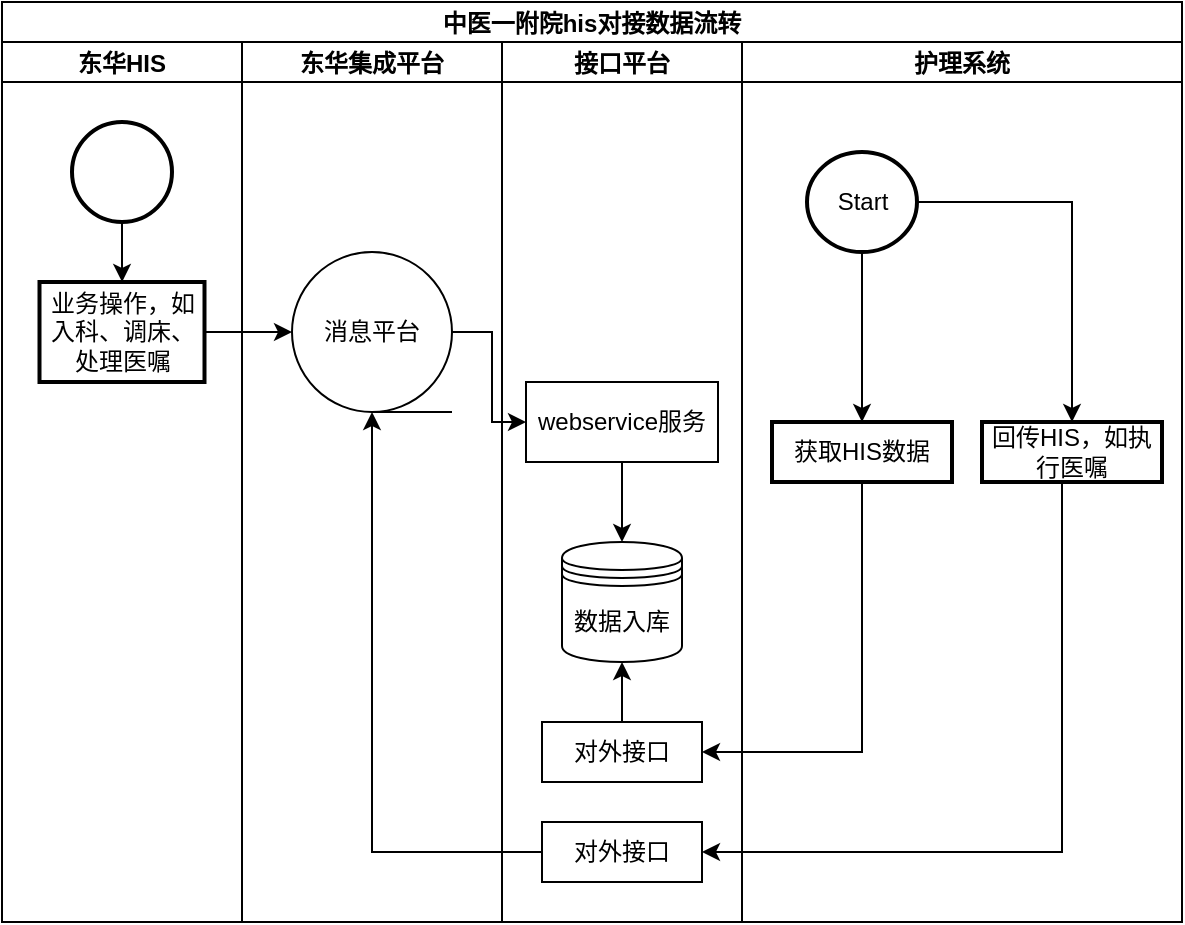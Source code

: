 <mxfile version="17.1.2" type="github">
  <diagram id="8nAm4JAwYO1-m3qGbhz5" name="Page-2">
    <mxGraphModel dx="1021" dy="571" grid="1" gridSize="10" guides="1" tooltips="1" connect="1" arrows="1" fold="1" page="1" pageScale="1" pageWidth="827" pageHeight="1169" math="0" shadow="0">
      <root>
        <mxCell id="EePveLcMBuZfn2wI0SeB-0" />
        <mxCell id="EePveLcMBuZfn2wI0SeB-1" parent="EePveLcMBuZfn2wI0SeB-0" />
        <mxCell id="EePveLcMBuZfn2wI0SeB-6" value="中医一附院his对接数据流转" style="swimlane;childLayout=stackLayout;resizeParent=1;resizeParentMax=0;startSize=20;" parent="EePveLcMBuZfn2wI0SeB-1" vertex="1">
          <mxGeometry x="150" y="50" width="590" height="460" as="geometry" />
        </mxCell>
        <mxCell id="EePveLcMBuZfn2wI0SeB-7" value="东华HIS" style="swimlane;startSize=20;" parent="EePveLcMBuZfn2wI0SeB-6" vertex="1">
          <mxGeometry y="20" width="120" height="440" as="geometry" />
        </mxCell>
        <mxCell id="EePveLcMBuZfn2wI0SeB-14" value="" style="strokeWidth=2;html=1;shape=mxgraph.flowchart.start_2;whiteSpace=wrap;" parent="EePveLcMBuZfn2wI0SeB-7" vertex="1">
          <mxGeometry x="35" y="40" width="50" height="50" as="geometry" />
        </mxCell>
        <mxCell id="EePveLcMBuZfn2wI0SeB-16" value="业务操作，如入科、调床、处理医嘱" style="whiteSpace=wrap;html=1;strokeWidth=2;" parent="EePveLcMBuZfn2wI0SeB-7" vertex="1">
          <mxGeometry x="18.75" y="120" width="82.5" height="50" as="geometry" />
        </mxCell>
        <mxCell id="EePveLcMBuZfn2wI0SeB-17" value="" style="edgeStyle=orthogonalEdgeStyle;rounded=0;orthogonalLoop=1;jettySize=auto;html=1;" parent="EePveLcMBuZfn2wI0SeB-7" source="EePveLcMBuZfn2wI0SeB-14" target="EePveLcMBuZfn2wI0SeB-16" edge="1">
          <mxGeometry relative="1" as="geometry" />
        </mxCell>
        <mxCell id="EePveLcMBuZfn2wI0SeB-8" value="东华集成平台" style="swimlane;startSize=20;" parent="EePveLcMBuZfn2wI0SeB-6" vertex="1">
          <mxGeometry x="120" y="20" width="130" height="440" as="geometry" />
        </mxCell>
        <mxCell id="EePveLcMBuZfn2wI0SeB-20" value="消息平台" style="shape=tapeData;whiteSpace=wrap;html=1;perimeter=ellipsePerimeter;" parent="EePveLcMBuZfn2wI0SeB-8" vertex="1">
          <mxGeometry x="25" y="105" width="80" height="80" as="geometry" />
        </mxCell>
        <mxCell id="EePveLcMBuZfn2wI0SeB-9" value="接口平台" style="swimlane;startSize=20;" parent="EePveLcMBuZfn2wI0SeB-6" vertex="1">
          <mxGeometry x="250" y="20" width="120" height="440" as="geometry" />
        </mxCell>
        <mxCell id="EePveLcMBuZfn2wI0SeB-23" value="webservice服务" style="whiteSpace=wrap;html=1;" parent="EePveLcMBuZfn2wI0SeB-9" vertex="1">
          <mxGeometry x="12" y="170" width="96" height="40" as="geometry" />
        </mxCell>
        <mxCell id="EePveLcMBuZfn2wI0SeB-26" value="" style="edgeStyle=orthogonalEdgeStyle;rounded=0;orthogonalLoop=1;jettySize=auto;html=1;" parent="EePveLcMBuZfn2wI0SeB-9" source="EePveLcMBuZfn2wI0SeB-23" edge="1">
          <mxGeometry relative="1" as="geometry">
            <mxPoint x="60" y="250" as="targetPoint" />
          </mxGeometry>
        </mxCell>
        <mxCell id="EePveLcMBuZfn2wI0SeB-33" value="数据入库" style="shape=datastore;whiteSpace=wrap;html=1;" parent="EePveLcMBuZfn2wI0SeB-9" vertex="1">
          <mxGeometry x="30" y="250" width="60" height="60" as="geometry" />
        </mxCell>
        <mxCell id="EePveLcMBuZfn2wI0SeB-36" style="edgeStyle=orthogonalEdgeStyle;rounded=0;orthogonalLoop=1;jettySize=auto;html=1;entryX=0.5;entryY=1;entryDx=0;entryDy=0;" parent="EePveLcMBuZfn2wI0SeB-9" source="EePveLcMBuZfn2wI0SeB-34" target="EePveLcMBuZfn2wI0SeB-33" edge="1">
          <mxGeometry relative="1" as="geometry" />
        </mxCell>
        <mxCell id="EePveLcMBuZfn2wI0SeB-34" value="对外接口" style="whiteSpace=wrap;html=1;" parent="EePveLcMBuZfn2wI0SeB-9" vertex="1">
          <mxGeometry x="20" y="340" width="80" height="30" as="geometry" />
        </mxCell>
        <mxCell id="EePveLcMBuZfn2wI0SeB-42" value="对外接口" style="whiteSpace=wrap;html=1;" parent="EePveLcMBuZfn2wI0SeB-9" vertex="1">
          <mxGeometry x="20" y="390" width="80" height="30" as="geometry" />
        </mxCell>
        <mxCell id="EePveLcMBuZfn2wI0SeB-12" value="护理系统" style="swimlane;startSize=20;" parent="EePveLcMBuZfn2wI0SeB-6" vertex="1">
          <mxGeometry x="370" y="20" width="220" height="440" as="geometry" />
        </mxCell>
        <mxCell id="EePveLcMBuZfn2wI0SeB-39" style="edgeStyle=orthogonalEdgeStyle;rounded=0;orthogonalLoop=1;jettySize=auto;html=1;" parent="EePveLcMBuZfn2wI0SeB-12" source="EePveLcMBuZfn2wI0SeB-28" target="EePveLcMBuZfn2wI0SeB-38" edge="1">
          <mxGeometry relative="1" as="geometry" />
        </mxCell>
        <mxCell id="EePveLcMBuZfn2wI0SeB-28" value="Start" style="strokeWidth=2;html=1;shape=mxgraph.flowchart.start_2;whiteSpace=wrap;" parent="EePveLcMBuZfn2wI0SeB-12" vertex="1">
          <mxGeometry x="32.5" y="55" width="55" height="50" as="geometry" />
        </mxCell>
        <mxCell id="EePveLcMBuZfn2wI0SeB-29" value="获取HIS数据" style="whiteSpace=wrap;html=1;strokeWidth=2;" parent="EePveLcMBuZfn2wI0SeB-12" vertex="1">
          <mxGeometry x="15" y="190" width="90" height="30" as="geometry" />
        </mxCell>
        <mxCell id="EePveLcMBuZfn2wI0SeB-30" value="" style="edgeStyle=orthogonalEdgeStyle;rounded=0;orthogonalLoop=1;jettySize=auto;html=1;" parent="EePveLcMBuZfn2wI0SeB-12" source="EePveLcMBuZfn2wI0SeB-28" target="EePveLcMBuZfn2wI0SeB-29" edge="1">
          <mxGeometry relative="1" as="geometry" />
        </mxCell>
        <mxCell id="EePveLcMBuZfn2wI0SeB-38" value="回传HIS，如执行医嘱" style="whiteSpace=wrap;html=1;strokeWidth=2;" parent="EePveLcMBuZfn2wI0SeB-12" vertex="1">
          <mxGeometry x="120" y="190" width="90" height="30" as="geometry" />
        </mxCell>
        <mxCell id="EePveLcMBuZfn2wI0SeB-19" value="" style="edgeStyle=orthogonalEdgeStyle;rounded=0;orthogonalLoop=1;jettySize=auto;html=1;entryX=0;entryY=0.5;entryDx=0;entryDy=0;" parent="EePveLcMBuZfn2wI0SeB-6" source="EePveLcMBuZfn2wI0SeB-16" target="EePveLcMBuZfn2wI0SeB-20" edge="1">
          <mxGeometry relative="1" as="geometry">
            <mxPoint x="135" y="165" as="targetPoint" />
          </mxGeometry>
        </mxCell>
        <mxCell id="EePveLcMBuZfn2wI0SeB-24" value="" style="edgeStyle=orthogonalEdgeStyle;rounded=0;orthogonalLoop=1;jettySize=auto;html=1;" parent="EePveLcMBuZfn2wI0SeB-6" source="EePveLcMBuZfn2wI0SeB-20" target="EePveLcMBuZfn2wI0SeB-23" edge="1">
          <mxGeometry relative="1" as="geometry" />
        </mxCell>
        <mxCell id="EePveLcMBuZfn2wI0SeB-37" style="edgeStyle=orthogonalEdgeStyle;rounded=0;orthogonalLoop=1;jettySize=auto;html=1;entryX=1;entryY=0.5;entryDx=0;entryDy=0;" parent="EePveLcMBuZfn2wI0SeB-6" source="EePveLcMBuZfn2wI0SeB-29" target="EePveLcMBuZfn2wI0SeB-34" edge="1">
          <mxGeometry relative="1" as="geometry">
            <Array as="points">
              <mxPoint x="430" y="375" />
            </Array>
          </mxGeometry>
        </mxCell>
        <mxCell id="EePveLcMBuZfn2wI0SeB-44" style="edgeStyle=orthogonalEdgeStyle;rounded=0;orthogonalLoop=1;jettySize=auto;html=1;entryX=1;entryY=0.5;entryDx=0;entryDy=0;" parent="EePveLcMBuZfn2wI0SeB-6" source="EePveLcMBuZfn2wI0SeB-38" target="EePveLcMBuZfn2wI0SeB-42" edge="1">
          <mxGeometry relative="1" as="geometry">
            <Array as="points">
              <mxPoint x="530" y="425" />
            </Array>
          </mxGeometry>
        </mxCell>
        <mxCell id="EePveLcMBuZfn2wI0SeB-45" style="edgeStyle=orthogonalEdgeStyle;rounded=0;orthogonalLoop=1;jettySize=auto;html=1;entryX=0.5;entryY=1;entryDx=0;entryDy=0;" parent="EePveLcMBuZfn2wI0SeB-6" source="EePveLcMBuZfn2wI0SeB-42" target="EePveLcMBuZfn2wI0SeB-20" edge="1">
          <mxGeometry relative="1" as="geometry" />
        </mxCell>
      </root>
    </mxGraphModel>
  </diagram>
</mxfile>
